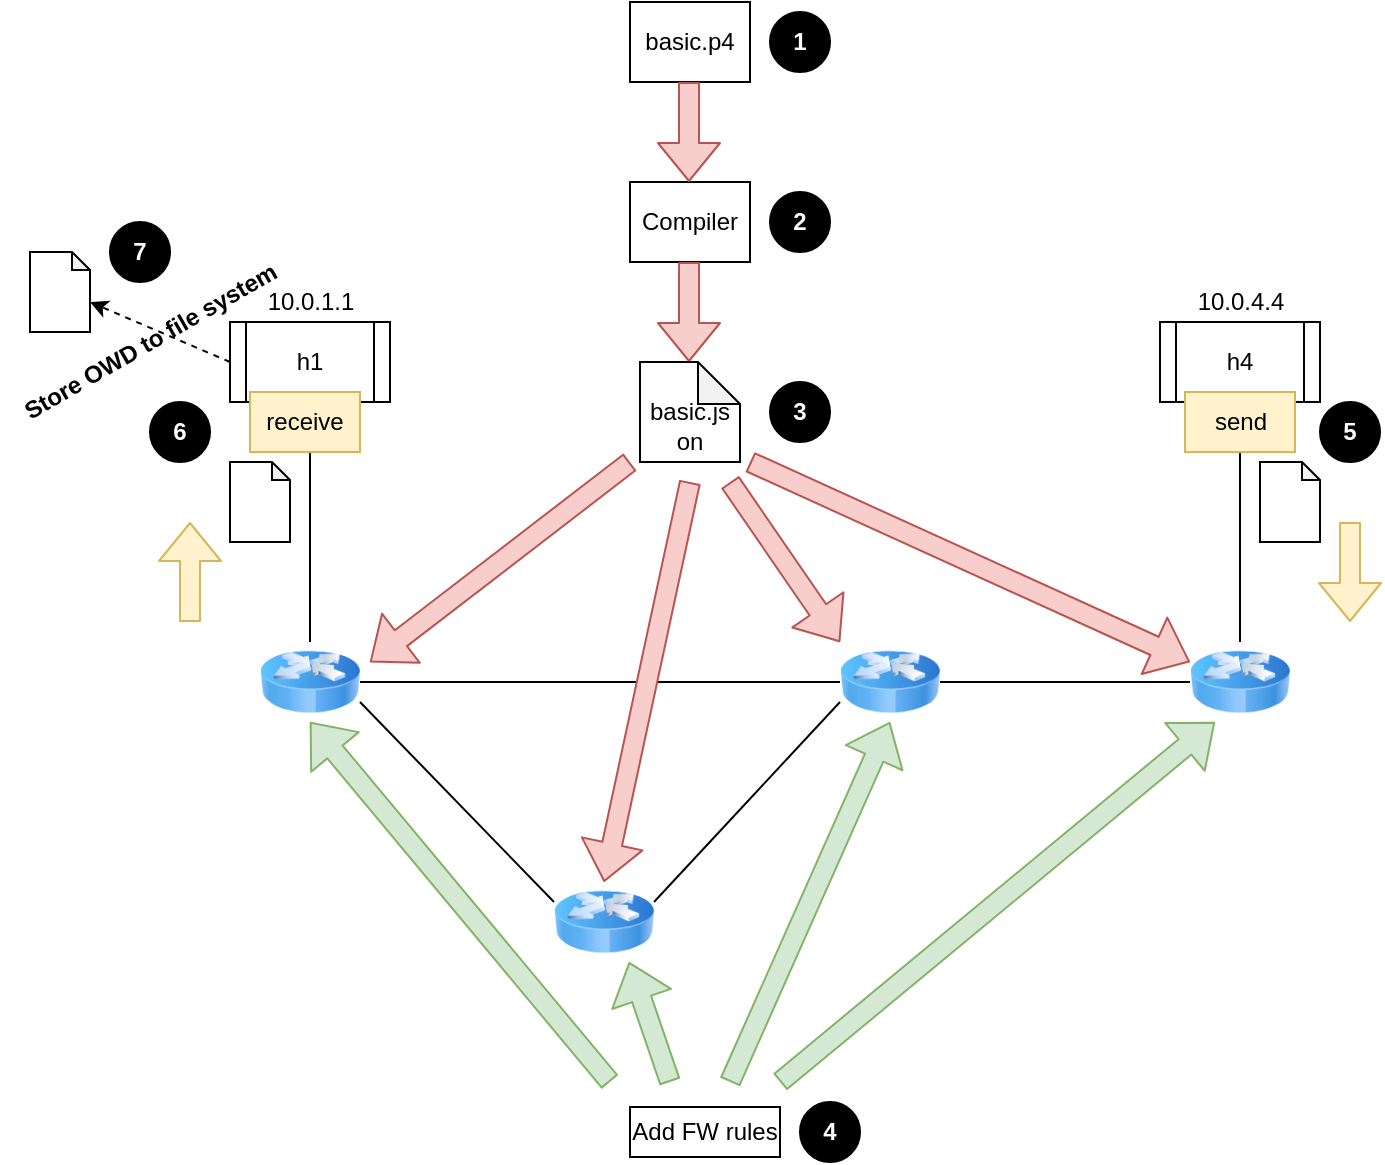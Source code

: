<mxfile version="14.7.6" type="device"><diagram id="V68EQRXgxkEs-n45AhXo" name="Page-1"><mxGraphModel dx="1038" dy="547" grid="1" gridSize="10" guides="1" tooltips="1" connect="1" arrows="1" fold="1" page="1" pageScale="1" pageWidth="850" pageHeight="1100" math="0" shadow="0"><root><mxCell id="0"/><mxCell id="1" parent="0"/><mxCell id="Ie_W5-F7xaQ9HeA_vSqy-1" value="h1" style="shape=process;whiteSpace=wrap;html=1;backgroundOutline=1;" vertex="1" parent="1"><mxGeometry x="120" y="200" width="80" height="40" as="geometry"/></mxCell><mxCell id="Ie_W5-F7xaQ9HeA_vSqy-2" value="h4" style="shape=process;whiteSpace=wrap;html=1;backgroundOutline=1;" vertex="1" parent="1"><mxGeometry x="585" y="200" width="80" height="40" as="geometry"/></mxCell><mxCell id="Ie_W5-F7xaQ9HeA_vSqy-3" value="" style="image;html=1;image=img/lib/clip_art/networking/Router_Icon_128x128.png" vertex="1" parent="1"><mxGeometry x="600" y="360" width="50" height="40" as="geometry"/></mxCell><mxCell id="Ie_W5-F7xaQ9HeA_vSqy-4" value="" style="image;html=1;image=img/lib/clip_art/networking/Router_Icon_128x128.png" vertex="1" parent="1"><mxGeometry x="425" y="360" width="50" height="40" as="geometry"/></mxCell><mxCell id="Ie_W5-F7xaQ9HeA_vSqy-5" value="" style="image;html=1;image=img/lib/clip_art/networking/Router_Icon_128x128.png" vertex="1" parent="1"><mxGeometry x="282" y="480" width="50" height="40" as="geometry"/></mxCell><mxCell id="Ie_W5-F7xaQ9HeA_vSqy-6" value="" style="image;html=1;image=img/lib/clip_art/networking/Router_Icon_128x128.png" vertex="1" parent="1"><mxGeometry x="135" y="360" width="50" height="40" as="geometry"/></mxCell><mxCell id="Ie_W5-F7xaQ9HeA_vSqy-7" value="" style="endArrow=none;html=1;exitX=0.5;exitY=0;exitDx=0;exitDy=0;entryX=0.5;entryY=1;entryDx=0;entryDy=0;" edge="1" parent="1" source="Ie_W5-F7xaQ9HeA_vSqy-3" target="Ie_W5-F7xaQ9HeA_vSqy-31"><mxGeometry width="50" height="50" relative="1" as="geometry"><mxPoint x="715" y="400" as="sourcePoint"/><mxPoint x="625" y="280" as="targetPoint"/></mxGeometry></mxCell><mxCell id="Ie_W5-F7xaQ9HeA_vSqy-9" value="" style="endArrow=none;html=1;entryX=0.5;entryY=1;entryDx=0;entryDy=0;" edge="1" parent="1" source="Ie_W5-F7xaQ9HeA_vSqy-6" target="Ie_W5-F7xaQ9HeA_vSqy-1"><mxGeometry width="50" height="50" relative="1" as="geometry"><mxPoint x="285" y="370" as="sourcePoint"/><mxPoint x="335" y="320" as="targetPoint"/></mxGeometry></mxCell><mxCell id="Ie_W5-F7xaQ9HeA_vSqy-10" value="" style="endArrow=none;html=1;entryX=0;entryY=0.5;entryDx=0;entryDy=0;exitX=1;exitY=0.5;exitDx=0;exitDy=0;" edge="1" parent="1" source="Ie_W5-F7xaQ9HeA_vSqy-6" target="Ie_W5-F7xaQ9HeA_vSqy-4"><mxGeometry width="50" height="50" relative="1" as="geometry"><mxPoint x="275" y="410" as="sourcePoint"/><mxPoint x="325" y="360" as="targetPoint"/></mxGeometry></mxCell><mxCell id="Ie_W5-F7xaQ9HeA_vSqy-11" value="" style="endArrow=none;html=1;exitX=1;exitY=0.5;exitDx=0;exitDy=0;entryX=0;entryY=0.5;entryDx=0;entryDy=0;" edge="1" parent="1" source="Ie_W5-F7xaQ9HeA_vSqy-4" target="Ie_W5-F7xaQ9HeA_vSqy-3"><mxGeometry width="50" height="50" relative="1" as="geometry"><mxPoint x="555" y="480" as="sourcePoint"/><mxPoint x="605" y="430" as="targetPoint"/></mxGeometry></mxCell><mxCell id="Ie_W5-F7xaQ9HeA_vSqy-12" value="" style="endArrow=none;html=1;exitX=1;exitY=0.25;exitDx=0;exitDy=0;entryX=0;entryY=0.75;entryDx=0;entryDy=0;" edge="1" parent="1" source="Ie_W5-F7xaQ9HeA_vSqy-5" target="Ie_W5-F7xaQ9HeA_vSqy-4"><mxGeometry width="50" height="50" relative="1" as="geometry"><mxPoint x="405" y="490" as="sourcePoint"/><mxPoint x="455" y="440" as="targetPoint"/></mxGeometry></mxCell><mxCell id="Ie_W5-F7xaQ9HeA_vSqy-13" value="" style="endArrow=none;html=1;exitX=1;exitY=0.75;exitDx=0;exitDy=0;entryX=0;entryY=0.25;entryDx=0;entryDy=0;" edge="1" parent="1" source="Ie_W5-F7xaQ9HeA_vSqy-6" target="Ie_W5-F7xaQ9HeA_vSqy-5"><mxGeometry width="50" height="50" relative="1" as="geometry"><mxPoint x="135" y="550.84" as="sourcePoint"/><mxPoint x="240.5" y="469.997" as="targetPoint"/></mxGeometry></mxCell><mxCell id="Ie_W5-F7xaQ9HeA_vSqy-14" value="10.0.1.1" style="text;html=1;align=center;verticalAlign=middle;resizable=0;points=[];autosize=1;strokeColor=none;" vertex="1" parent="1"><mxGeometry x="130" y="180" width="60" height="20" as="geometry"/></mxCell><mxCell id="Ie_W5-F7xaQ9HeA_vSqy-16" value="10.0.4.4" style="text;html=1;align=center;verticalAlign=middle;resizable=0;points=[];autosize=1;strokeColor=none;" vertex="1" parent="1"><mxGeometry x="595" y="180" width="60" height="20" as="geometry"/></mxCell><mxCell id="Ie_W5-F7xaQ9HeA_vSqy-18" value="Compiler" style="rounded=0;whiteSpace=wrap;html=1;" vertex="1" parent="1"><mxGeometry x="320" y="130" width="60" height="40" as="geometry"/></mxCell><mxCell id="Ie_W5-F7xaQ9HeA_vSqy-19" value="basic.p4" style="rounded=0;whiteSpace=wrap;html=1;" vertex="1" parent="1"><mxGeometry x="320" y="40" width="60" height="40" as="geometry"/></mxCell><mxCell id="Ie_W5-F7xaQ9HeA_vSqy-20" value="" style="shape=flexArrow;endArrow=classic;html=1;fillColor=#f8cecc;strokeColor=#b85450;" edge="1" parent="1"><mxGeometry width="50" height="50" relative="1" as="geometry"><mxPoint x="349.5" y="80" as="sourcePoint"/><mxPoint x="349.5" y="130" as="targetPoint"/></mxGeometry></mxCell><mxCell id="Ie_W5-F7xaQ9HeA_vSqy-21" value="" style="shape=flexArrow;endArrow=classic;html=1;fillColor=#f8cecc;strokeColor=#b85450;" edge="1" parent="1"><mxGeometry width="50" height="50" relative="1" as="geometry"><mxPoint x="349.5" y="170" as="sourcePoint"/><mxPoint x="349.5" y="220" as="targetPoint"/></mxGeometry></mxCell><mxCell id="Ie_W5-F7xaQ9HeA_vSqy-22" value="&lt;br&gt;basic.js&lt;br&gt;on" style="shape=note;whiteSpace=wrap;html=1;backgroundOutline=1;darkOpacity=0.05;size=21;" vertex="1" parent="1"><mxGeometry x="325" y="220" width="50" height="50" as="geometry"/></mxCell><mxCell id="Ie_W5-F7xaQ9HeA_vSqy-23" value="" style="shape=flexArrow;endArrow=classic;html=1;fillColor=#f8cecc;strokeColor=#b85450;" edge="1" parent="1"><mxGeometry width="50" height="50" relative="1" as="geometry"><mxPoint x="320" y="270" as="sourcePoint"/><mxPoint x="190" y="370" as="targetPoint"/></mxGeometry></mxCell><mxCell id="Ie_W5-F7xaQ9HeA_vSqy-24" value="" style="shape=flexArrow;endArrow=classic;html=1;entryX=0.5;entryY=0;entryDx=0;entryDy=0;fillColor=#f8cecc;strokeColor=#b85450;" edge="1" parent="1" target="Ie_W5-F7xaQ9HeA_vSqy-5"><mxGeometry width="50" height="50" relative="1" as="geometry"><mxPoint x="350" y="280" as="sourcePoint"/><mxPoint x="210" y="380" as="targetPoint"/></mxGeometry></mxCell><mxCell id="Ie_W5-F7xaQ9HeA_vSqy-25" value="" style="shape=flexArrow;endArrow=classic;html=1;entryX=0;entryY=0;entryDx=0;entryDy=0;fillColor=#f8cecc;strokeColor=#b85450;" edge="1" parent="1" target="Ie_W5-F7xaQ9HeA_vSqy-4"><mxGeometry width="50" height="50" relative="1" as="geometry"><mxPoint x="370" y="280" as="sourcePoint"/><mxPoint x="325" y="480" as="targetPoint"/></mxGeometry></mxCell><mxCell id="Ie_W5-F7xaQ9HeA_vSqy-26" value="" style="shape=flexArrow;endArrow=classic;html=1;entryX=0;entryY=0.25;entryDx=0;entryDy=0;fillColor=#f8cecc;strokeColor=#b85450;" edge="1" parent="1" target="Ie_W5-F7xaQ9HeA_vSqy-3"><mxGeometry width="50" height="50" relative="1" as="geometry"><mxPoint x="380" y="270" as="sourcePoint"/><mxPoint x="360" y="470" as="targetPoint"/></mxGeometry></mxCell><mxCell id="Ie_W5-F7xaQ9HeA_vSqy-27" value="&lt;b&gt;&lt;font color=&quot;#ffffff&quot; style=&quot;background-color: rgb(0 , 0 , 0)&quot;&gt;1&lt;/font&gt;&lt;/b&gt;" style="ellipse;whiteSpace=wrap;html=1;aspect=fixed;fillColor=#000000;" vertex="1" parent="1"><mxGeometry x="390" y="45" width="30" height="30" as="geometry"/></mxCell><mxCell id="Ie_W5-F7xaQ9HeA_vSqy-28" value="&lt;b&gt;&lt;font color=&quot;#ffffff&quot; style=&quot;background-color: rgb(0 , 0 , 0)&quot;&gt;2&lt;/font&gt;&lt;/b&gt;" style="ellipse;whiteSpace=wrap;html=1;aspect=fixed;fillColor=#000000;" vertex="1" parent="1"><mxGeometry x="390" y="135" width="30" height="30" as="geometry"/></mxCell><mxCell id="Ie_W5-F7xaQ9HeA_vSqy-29" value="&lt;b&gt;&lt;font color=&quot;#ffffff&quot; style=&quot;background-color: rgb(0 , 0 , 0)&quot;&gt;3&lt;/font&gt;&lt;/b&gt;" style="ellipse;whiteSpace=wrap;html=1;aspect=fixed;fillColor=#000000;" vertex="1" parent="1"><mxGeometry x="390" y="230" width="30" height="30" as="geometry"/></mxCell><mxCell id="Ie_W5-F7xaQ9HeA_vSqy-30" value="&lt;b&gt;&lt;font color=&quot;#ffffff&quot; style=&quot;background-color: rgb(0 , 0 , 0)&quot;&gt;4&lt;/font&gt;&lt;/b&gt;" style="ellipse;whiteSpace=wrap;html=1;aspect=fixed;fillColor=#000000;" vertex="1" parent="1"><mxGeometry x="405" y="590" width="30" height="30" as="geometry"/></mxCell><mxCell id="Ie_W5-F7xaQ9HeA_vSqy-31" value="send" style="rounded=0;whiteSpace=wrap;html=1;fillColor=#fff2cc;strokeColor=#d6b656;" vertex="1" parent="1"><mxGeometry x="597.5" y="235" width="55" height="30" as="geometry"/></mxCell><mxCell id="Ie_W5-F7xaQ9HeA_vSqy-32" value="Add FW rules" style="rounded=0;whiteSpace=wrap;html=1;fillColor=#FFFFFF;" vertex="1" parent="1"><mxGeometry x="320" y="592.5" width="75" height="25" as="geometry"/></mxCell><mxCell id="Ie_W5-F7xaQ9HeA_vSqy-33" value="" style="shape=flexArrow;endArrow=classic;html=1;fillColor=#d5e8d4;strokeColor=#82b366;entryX=0.5;entryY=1;entryDx=0;entryDy=0;" edge="1" parent="1" target="Ie_W5-F7xaQ9HeA_vSqy-6"><mxGeometry width="50" height="50" relative="1" as="geometry"><mxPoint x="310" y="580" as="sourcePoint"/><mxPoint x="242" y="630" as="targetPoint"/></mxGeometry></mxCell><mxCell id="Ie_W5-F7xaQ9HeA_vSqy-34" value="" style="shape=flexArrow;endArrow=classic;html=1;fillColor=#d5e8d4;strokeColor=#82b366;entryX=0.75;entryY=1;entryDx=0;entryDy=0;" edge="1" parent="1" target="Ie_W5-F7xaQ9HeA_vSqy-5"><mxGeometry width="50" height="50" relative="1" as="geometry"><mxPoint x="340" y="580" as="sourcePoint"/><mxPoint x="190" y="400" as="targetPoint"/></mxGeometry></mxCell><mxCell id="Ie_W5-F7xaQ9HeA_vSqy-35" value="" style="shape=flexArrow;endArrow=classic;html=1;fillColor=#d5e8d4;strokeColor=#82b366;entryX=0.5;entryY=1;entryDx=0;entryDy=0;" edge="1" parent="1" target="Ie_W5-F7xaQ9HeA_vSqy-4"><mxGeometry width="50" height="50" relative="1" as="geometry"><mxPoint x="370" y="580" as="sourcePoint"/><mxPoint x="220" y="400" as="targetPoint"/></mxGeometry></mxCell><mxCell id="Ie_W5-F7xaQ9HeA_vSqy-36" value="" style="shape=flexArrow;endArrow=classic;html=1;fillColor=#d5e8d4;strokeColor=#82b366;entryX=0.25;entryY=1;entryDx=0;entryDy=0;" edge="1" parent="1" target="Ie_W5-F7xaQ9HeA_vSqy-3"><mxGeometry width="50" height="50" relative="1" as="geometry"><mxPoint x="395" y="580" as="sourcePoint"/><mxPoint x="245" y="400" as="targetPoint"/></mxGeometry></mxCell><mxCell id="Ie_W5-F7xaQ9HeA_vSqy-37" value="" style="shape=note;whiteSpace=wrap;html=1;backgroundOutline=1;darkOpacity=0.05;fillColor=#FFFFFF;size=9;" vertex="1" parent="1"><mxGeometry x="635" y="270" width="30" height="40" as="geometry"/></mxCell><mxCell id="Ie_W5-F7xaQ9HeA_vSqy-38" value="" style="shape=flexArrow;endArrow=classic;html=1;fillColor=#fff2cc;strokeColor=#d6b656;" edge="1" parent="1"><mxGeometry width="50" height="50" relative="1" as="geometry"><mxPoint x="680" y="300" as="sourcePoint"/><mxPoint x="680" y="350" as="targetPoint"/></mxGeometry></mxCell><mxCell id="Ie_W5-F7xaQ9HeA_vSqy-39" value="receive" style="rounded=0;whiteSpace=wrap;html=1;fillColor=#fff2cc;strokeColor=#d6b656;" vertex="1" parent="1"><mxGeometry x="130" y="235" width="55" height="30" as="geometry"/></mxCell><mxCell id="Ie_W5-F7xaQ9HeA_vSqy-40" value="" style="shape=note;whiteSpace=wrap;html=1;backgroundOutline=1;darkOpacity=0.05;fillColor=#FFFFFF;size=9;" vertex="1" parent="1"><mxGeometry x="120" y="270" width="30" height="40" as="geometry"/></mxCell><mxCell id="Ie_W5-F7xaQ9HeA_vSqy-41" value="" style="shape=flexArrow;endArrow=classic;html=1;fillColor=#fff2cc;strokeColor=#d6b656;" edge="1" parent="1"><mxGeometry width="50" height="50" relative="1" as="geometry"><mxPoint x="100" y="350" as="sourcePoint"/><mxPoint x="100" y="300" as="targetPoint"/></mxGeometry></mxCell><mxCell id="Ie_W5-F7xaQ9HeA_vSqy-42" value="" style="endArrow=classic;html=1;exitX=0;exitY=0.5;exitDx=0;exitDy=0;dashed=1;" edge="1" parent="1" source="Ie_W5-F7xaQ9HeA_vSqy-1"><mxGeometry width="50" height="50" relative="1" as="geometry"><mxPoint x="70" y="210" as="sourcePoint"/><mxPoint x="50" y="190" as="targetPoint"/></mxGeometry></mxCell><mxCell id="Ie_W5-F7xaQ9HeA_vSqy-43" value="" style="shape=note;whiteSpace=wrap;html=1;backgroundOutline=1;darkOpacity=0.05;fillColor=#FFFFFF;size=9;" vertex="1" parent="1"><mxGeometry x="20" y="165" width="30" height="40" as="geometry"/></mxCell><mxCell id="Ie_W5-F7xaQ9HeA_vSqy-44" value="&lt;b&gt;Store OWD to file system&lt;/b&gt;" style="text;html=1;align=center;verticalAlign=middle;resizable=0;points=[];autosize=1;strokeColor=none;rotation=-30;" vertex="1" parent="1"><mxGeometry y="200" width="160" height="20" as="geometry"/></mxCell><mxCell id="Ie_W5-F7xaQ9HeA_vSqy-45" value="&lt;b&gt;&lt;font color=&quot;#ffffff&quot; style=&quot;background-color: rgb(0 , 0 , 0)&quot;&gt;5&lt;/font&gt;&lt;/b&gt;&lt;span style=&quot;color: rgba(0 , 0 , 0 , 0) ; font-family: monospace ; font-size: 0px&quot;&gt;%3CmxGraphModel%3E%3Croot%3E%3CmxCell%20id%3D%220%22%2F%3E%3CmxCell%20id%3D%221%22%20parent%3D%220%22%2F%3E%3CmxCell%20id%3D%222%22%20value%3D%22%26lt%3Bb%26gt%3B%26lt%3Bfont%20color%3D%26quot%3B%23ffffff%26quot%3B%20style%3D%26quot%3Bbackground-color%3A%20rgb(0%20%2C%200%20%2C%200)%26quot%3B%26gt%3B4%26lt%3B%2Ffont%26gt%3B%26lt%3B%2Fb%26gt%3B%22%20style%3D%22ellipse%3BwhiteSpace%3Dwrap%3Bhtml%3D1%3Baspect%3Dfixed%3BfillColor%3D%23000000%3B%22%20vertex%3D%221%22%20parent%3D%221%22%3E%3CmxGeometry%20x%3D%22405%22%20y%3D%22590%22%20width%3D%2230%22%20height%3D%2230%22%20as%3D%22geometry%22%2F%3E%3C%2FmxCell%3E%3C%2Froot%3E%3C%2FmxGraphModel%3E&lt;/span&gt;" style="ellipse;whiteSpace=wrap;html=1;aspect=fixed;fillColor=#000000;" vertex="1" parent="1"><mxGeometry x="665" y="240" width="30" height="30" as="geometry"/></mxCell><mxCell id="Ie_W5-F7xaQ9HeA_vSqy-46" value="&lt;b&gt;&lt;font color=&quot;#ffffff&quot; style=&quot;background-color: rgb(0 , 0 , 0)&quot;&gt;6&lt;/font&gt;&lt;/b&gt;" style="ellipse;whiteSpace=wrap;html=1;aspect=fixed;fillColor=#000000;" vertex="1" parent="1"><mxGeometry x="80" y="240" width="30" height="30" as="geometry"/></mxCell><mxCell id="Ie_W5-F7xaQ9HeA_vSqy-47" value="&lt;b&gt;&lt;font color=&quot;#ffffff&quot; style=&quot;background-color: rgb(0 , 0 , 0)&quot;&gt;7&lt;/font&gt;&lt;/b&gt;" style="ellipse;whiteSpace=wrap;html=1;aspect=fixed;fillColor=#000000;" vertex="1" parent="1"><mxGeometry x="60" y="150" width="30" height="30" as="geometry"/></mxCell></root></mxGraphModel></diagram></mxfile>